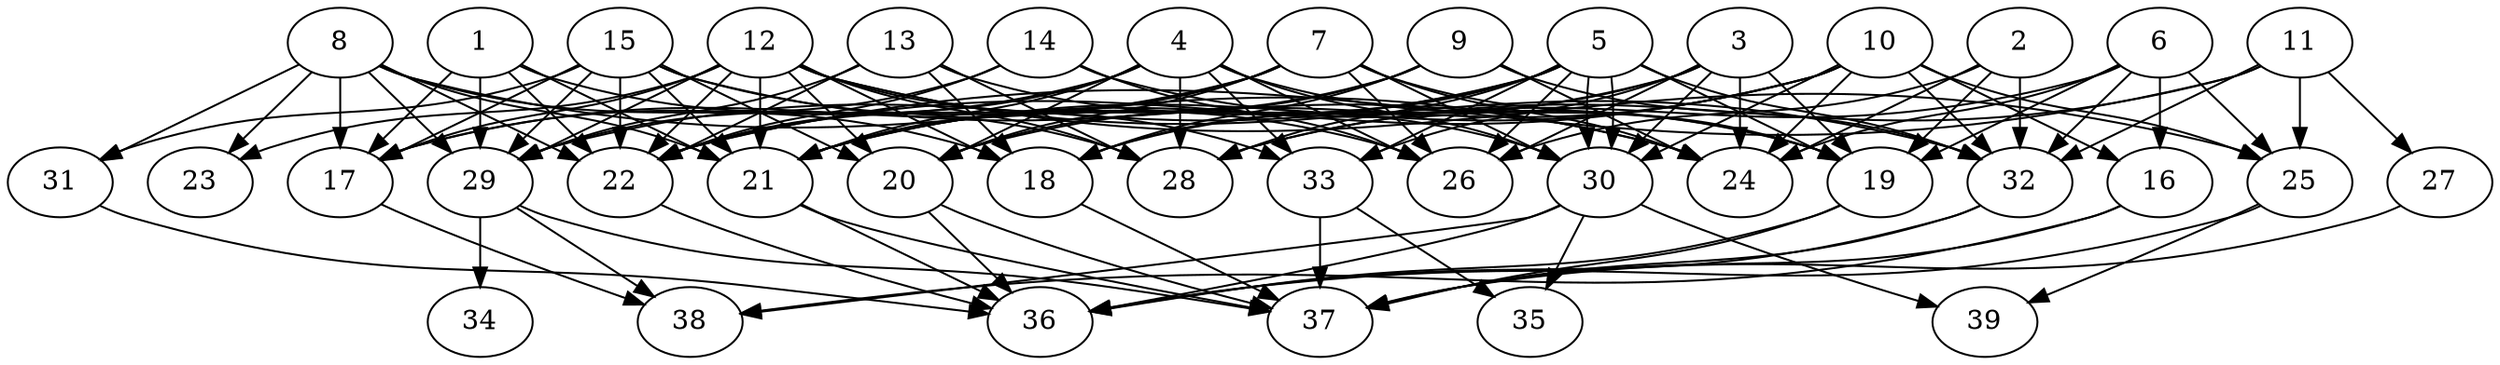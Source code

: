 // DAG (tier=3-complex, mode=data, n=39, ccr=0.513, fat=0.781, density=0.673, regular=0.309, jump=0.273, mindata=4194304, maxdata=33554432)
// DAG automatically generated by daggen at Sun Aug 24 16:33:35 2025
// /home/ermia/Project/Environments/daggen/bin/daggen --dot --ccr 0.513 --fat 0.781 --regular 0.309 --density 0.673 --jump 0.273 --mindata 4194304 --maxdata 33554432 -n 39 
digraph G {
  1 [size="7924486759359972", alpha="0.12", expect_size="3962243379679986"]
  1 -> 17 [size ="213761059192832"]
  1 -> 21 [size ="213761059192832"]
  1 -> 22 [size ="213761059192832"]
  1 -> 28 [size ="213761059192832"]
  1 -> 29 [size ="213761059192832"]
  2 [size="316802727846459648", alpha="0.04", expect_size="158401363923229824"]
  2 -> 19 [size ="7159813033164800"]
  2 -> 24 [size ="7159813033164800"]
  2 -> 26 [size ="7159813033164800"]
  2 -> 32 [size ="7159813033164800"]
  3 [size="497475825741073664", alpha="0.19", expect_size="248737912870536832"]
  3 -> 18 [size ="1142435296051200"]
  3 -> 19 [size ="1142435296051200"]
  3 -> 21 [size ="1142435296051200"]
  3 -> 24 [size ="1142435296051200"]
  3 -> 26 [size ="1142435296051200"]
  3 -> 30 [size ="1142435296051200"]
  3 -> 33 [size ="1142435296051200"]
  4 [size="32813733117775644", alpha="0.09", expect_size="16406866558887822"]
  4 -> 17 [size ="1195309271089152"]
  4 -> 19 [size ="1195309271089152"]
  4 -> 20 [size ="1195309271089152"]
  4 -> 21 [size ="1195309271089152"]
  4 -> 22 [size ="1195309271089152"]
  4 -> 26 [size ="1195309271089152"]
  4 -> 28 [size ="1195309271089152"]
  4 -> 30 [size ="1195309271089152"]
  4 -> 33 [size ="1195309271089152"]
  5 [size="263205686578492672", alpha="0.06", expect_size="131602843289246336"]
  5 -> 18 [size ="6518079488000000"]
  5 -> 19 [size ="6518079488000000"]
  5 -> 21 [size ="6518079488000000"]
  5 -> 26 [size ="6518079488000000"]
  5 -> 28 [size ="6518079488000000"]
  5 -> 29 [size ="6518079488000000"]
  5 -> 30 [size ="6518079488000000"]
  5 -> 30 [size ="6518079488000000"]
  5 -> 32 [size ="6518079488000000"]
  5 -> 33 [size ="6518079488000000"]
  6 [size="7952745604878340096", alpha="0.01", expect_size="3976372802439170048"]
  6 -> 16 [size ="6666226289868800"]
  6 -> 19 [size ="6666226289868800"]
  6 -> 24 [size ="6666226289868800"]
  6 -> 25 [size ="6666226289868800"]
  6 -> 28 [size ="6666226289868800"]
  6 -> 32 [size ="6666226289868800"]
  7 [size="189670968469472736", alpha="0.18", expect_size="94835484234736368"]
  7 -> 17 [size ="6679002047578112"]
  7 -> 19 [size ="6679002047578112"]
  7 -> 20 [size ="6679002047578112"]
  7 -> 21 [size ="6679002047578112"]
  7 -> 22 [size ="6679002047578112"]
  7 -> 24 [size ="6679002047578112"]
  7 -> 26 [size ="6679002047578112"]
  7 -> 30 [size ="6679002047578112"]
  8 [size="22194333207179261116416", alpha="0.17", expect_size="11097166603589630558208"]
  8 -> 17 [size ="6318074194034688"]
  8 -> 18 [size ="6318074194034688"]
  8 -> 21 [size ="6318074194034688"]
  8 -> 22 [size ="6318074194034688"]
  8 -> 23 [size ="6318074194034688"]
  8 -> 24 [size ="6318074194034688"]
  8 -> 29 [size ="6318074194034688"]
  8 -> 31 [size ="6318074194034688"]
  9 [size="92278739224680726528", alpha="0.18", expect_size="46139369612340363264"]
  9 -> 18 [size ="163364525309952"]
  9 -> 20 [size ="163364525309952"]
  9 -> 21 [size ="163364525309952"]
  9 -> 24 [size ="163364525309952"]
  9 -> 32 [size ="163364525309952"]
  10 [size="24606145361297256", alpha="0.15", expect_size="12303072680648628"]
  10 -> 16 [size ="2907430203686912"]
  10 -> 20 [size ="2907430203686912"]
  10 -> 21 [size ="2907430203686912"]
  10 -> 22 [size ="2907430203686912"]
  10 -> 24 [size ="2907430203686912"]
  10 -> 25 [size ="2907430203686912"]
  10 -> 30 [size ="2907430203686912"]
  10 -> 32 [size ="2907430203686912"]
  11 [size="8164628228863593", alpha="0.06", expect_size="4082314114431796"]
  11 -> 22 [size ="207873766326272"]
  11 -> 25 [size ="207873766326272"]
  11 -> 27 [size ="207873766326272"]
  11 -> 28 [size ="207873766326272"]
  11 -> 32 [size ="207873766326272"]
  12 [size="449119402232933120", alpha="0.15", expect_size="224559701116466560"]
  12 -> 17 [size ="7584515975282688"]
  12 -> 18 [size ="7584515975282688"]
  12 -> 20 [size ="7584515975282688"]
  12 -> 21 [size ="7584515975282688"]
  12 -> 22 [size ="7584515975282688"]
  12 -> 23 [size ="7584515975282688"]
  12 -> 25 [size ="7584515975282688"]
  12 -> 28 [size ="7584515975282688"]
  12 -> 29 [size ="7584515975282688"]
  12 -> 32 [size ="7584515975282688"]
  12 -> 33 [size ="7584515975282688"]
  13 [size="148899980385382496", alpha="0.07", expect_size="74449990192691248"]
  13 -> 18 [size ="2786281390080000"]
  13 -> 22 [size ="2786281390080000"]
  13 -> 28 [size ="2786281390080000"]
  13 -> 29 [size ="2786281390080000"]
  13 -> 30 [size ="2786281390080000"]
  14 [size="19264100563260236", alpha="0.19", expect_size="9632050281630118"]
  14 -> 19 [size ="401235979010048"]
  14 -> 22 [size ="401235979010048"]
  14 -> 26 [size ="401235979010048"]
  14 -> 29 [size ="401235979010048"]
  15 [size="8492386317668508", alpha="0.18", expect_size="4246193158834254"]
  15 -> 17 [size ="338569327542272"]
  15 -> 20 [size ="338569327542272"]
  15 -> 21 [size ="338569327542272"]
  15 -> 22 [size ="338569327542272"]
  15 -> 24 [size ="338569327542272"]
  15 -> 26 [size ="338569327542272"]
  15 -> 29 [size ="338569327542272"]
  15 -> 31 [size ="338569327542272"]
  16 [size="12424940953345837056", alpha="0.16", expect_size="6212470476672918528"]
  16 -> 37 [size ="6090858512252928"]
  16 -> 38 [size ="6090858512252928"]
  17 [size="5358581239190395027456", alpha="0.19", expect_size="2679290619595197513728"]
  17 -> 38 [size ="2449758085971968"]
  18 [size="1131439052909312999424", alpha="0.05", expect_size="565719526454656499712"]
  18 -> 37 [size ="868648545681408"]
  19 [size="2562080069109148672", alpha="0.05", expect_size="1281040034554574336"]
  19 -> 36 [size ="1583895698997248"]
  19 -> 37 [size ="1583895698997248"]
  20 [size="45313634607523048", alpha="0.17", expect_size="22656817303761524"]
  20 -> 36 [size ="1884418109079552"]
  20 -> 37 [size ="1884418109079552"]
  21 [size="3594314687323146", alpha="0.04", expect_size="1797157343661573"]
  21 -> 36 [size ="399960650547200"]
  21 -> 37 [size ="399960650547200"]
  22 [size="16952980378492151529472", alpha="0.16", expect_size="8476490189246075764736"]
  22 -> 36 [size ="5279433938173952"]
  23 [size="470199301535867776", alpha="0.14", expect_size="235099650767933888"]
  24 [size="8473214675041172586496", alpha="0.00", expect_size="4236607337520586293248"]
  25 [size="4165531155983528448", alpha="0.17", expect_size="2082765577991764224"]
  25 -> 36 [size ="4316855061708800"]
  25 -> 39 [size ="4316855061708800"]
  26 [size="36513584826215833796608", alpha="0.06", expect_size="18256792413107916898304"]
  27 [size="702925458729796108288", alpha="0.11", expect_size="351462729364898054144"]
  27 -> 37 [size ="632454813581312"]
  28 [size="15396821860896561152", alpha="0.01", expect_size="7698410930448280576"]
  29 [size="145624464023186944", alpha="0.06", expect_size="72812232011593472"]
  29 -> 34 [size ="3415774412668928"]
  29 -> 37 [size ="3415774412668928"]
  29 -> 38 [size ="3415774412668928"]
  30 [size="1233426231820139102208", alpha="0.03", expect_size="616713115910069551104"]
  30 -> 35 [size ="920093806559232"]
  30 -> 36 [size ="920093806559232"]
  30 -> 38 [size ="920093806559232"]
  30 -> 39 [size ="920093806559232"]
  31 [size="3808035072849936384", alpha="0.18", expect_size="1904017536424968192"]
  31 -> 36 [size ="1508282464206848"]
  32 [size="1400083623974225408", alpha="0.18", expect_size="700041811987112704"]
  32 -> 36 [size ="1077406714560512"]
  32 -> 37 [size ="1077406714560512"]
  33 [size="9182917417326443520", alpha="0.11", expect_size="4591458708663221760"]
  33 -> 35 [size ="3414081885175808"]
  33 -> 37 [size ="3414081885175808"]
  34 [size="181403916230577984", alpha="0.14", expect_size="90701958115288992"]
  35 [size="96876837957578352", alpha="0.09", expect_size="48438418978789176"]
  36 [size="19364908958676484096", alpha="0.11", expect_size="9682454479338242048"]
  37 [size="1794414198596002906112", alpha="0.10", expect_size="897207099298001453056"]
  38 [size="984355501735410560", alpha="0.08", expect_size="492177750867705280"]
  39 [size="17791551182602047062016", alpha="0.20", expect_size="8895775591301023531008"]
}